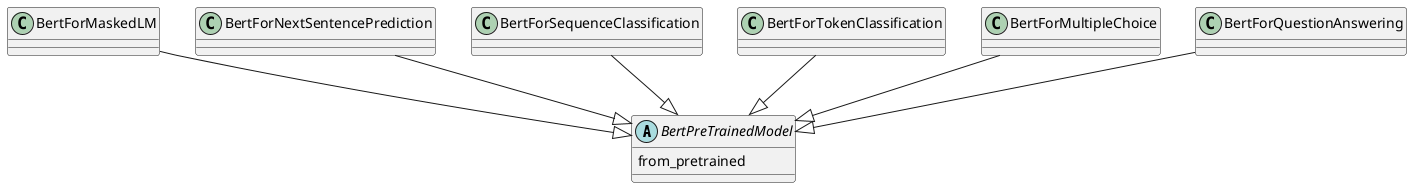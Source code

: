 @startuml

' https://huggingface.co/docs/transformers/v4.36.1/en/model_doc/bert#transformers.BertForMaskedLM

abstract           BertPreTrainedModel{
    from_pretrained
}

class BertForMaskedLM
BertForMaskedLM --|> BertPreTrainedModel

class BertForNextSentencePrediction
BertForNextSentencePrediction --|> BertPreTrainedModel

class BertForSequenceClassification
BertForSequenceClassification --|> BertPreTrainedModel

class BertForTokenClassification
BertForTokenClassification --|> BertPreTrainedModel

class BertForMultipleChoice
BertForMultipleChoice --|> BertPreTrainedModel

class BertForQuestionAnswering
BertForQuestionAnswering --|> BertPreTrainedModel

@enduml